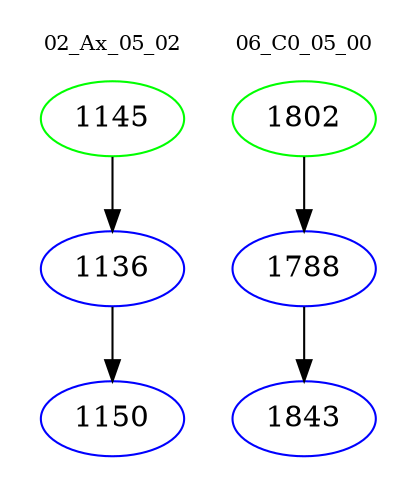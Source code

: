 digraph{
subgraph cluster_0 {
color = white
label = "02_Ax_05_02";
fontsize=10;
T0_1145 [label="1145", color="green"]
T0_1145 -> T0_1136 [color="black"]
T0_1136 [label="1136", color="blue"]
T0_1136 -> T0_1150 [color="black"]
T0_1150 [label="1150", color="blue"]
}
subgraph cluster_1 {
color = white
label = "06_C0_05_00";
fontsize=10;
T1_1802 [label="1802", color="green"]
T1_1802 -> T1_1788 [color="black"]
T1_1788 [label="1788", color="blue"]
T1_1788 -> T1_1843 [color="black"]
T1_1843 [label="1843", color="blue"]
}
}
